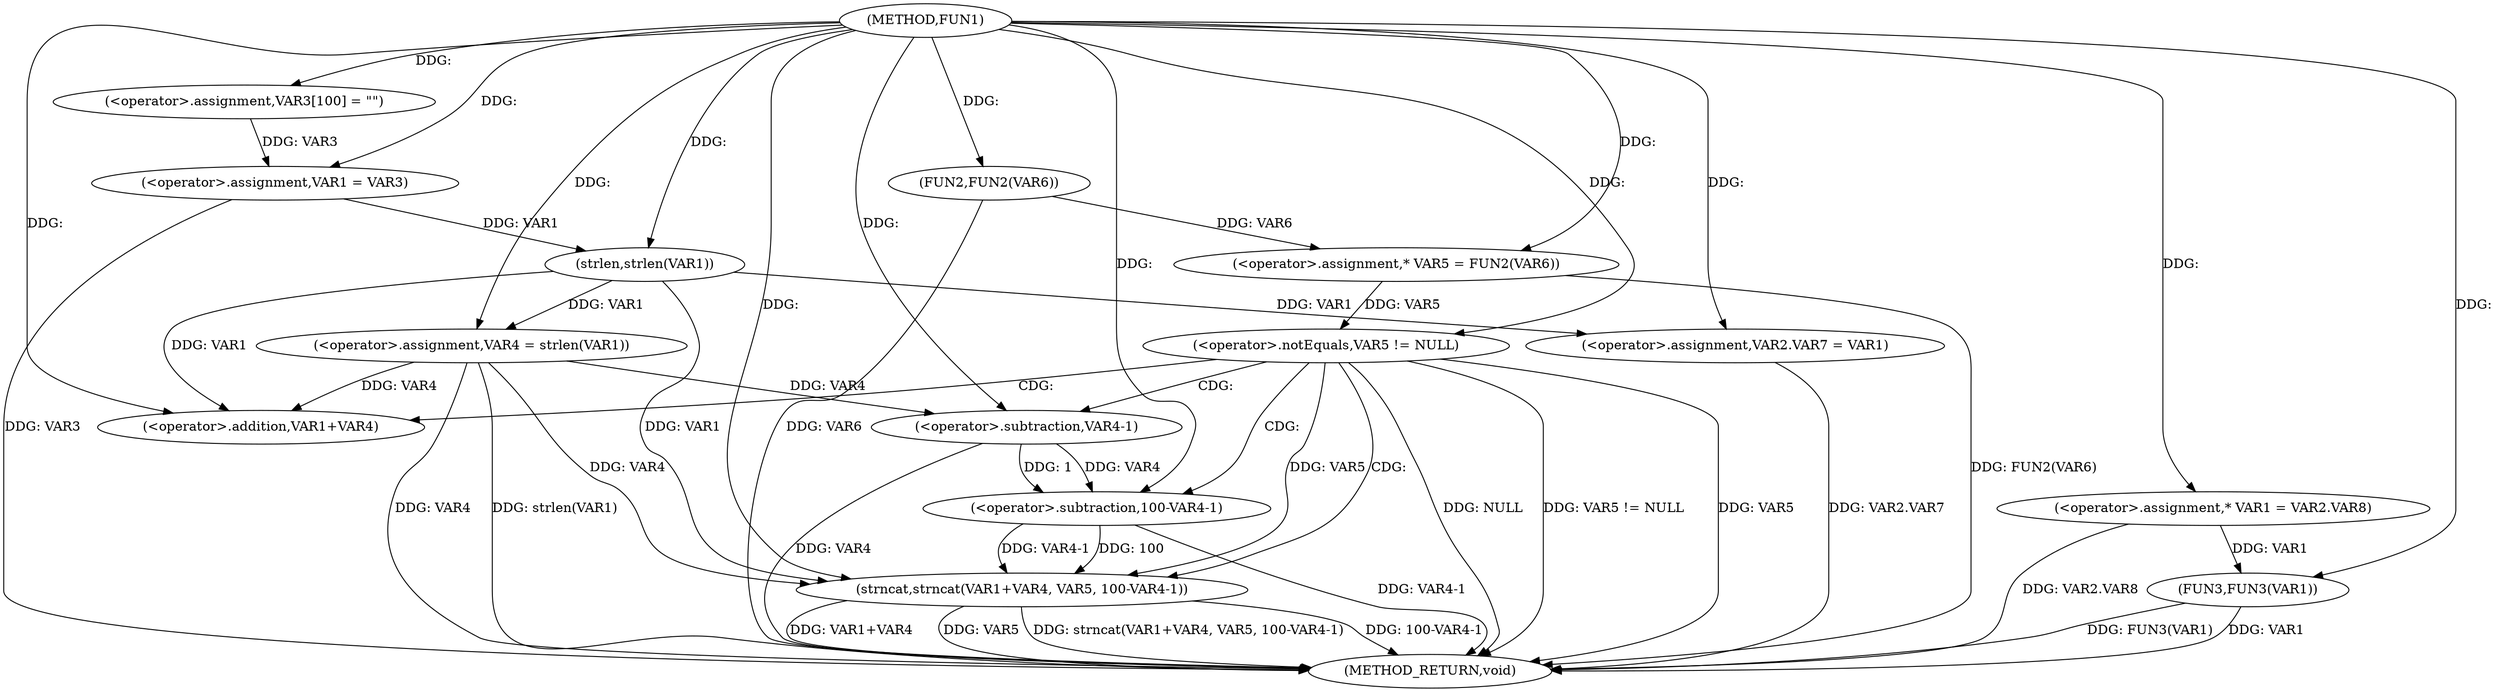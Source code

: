 digraph FUN1 {  
"1000100" [label = "(METHOD,FUN1)" ]
"1000151" [label = "(METHOD_RETURN,void)" ]
"1000105" [label = "(<operator>.assignment,VAR3[100] = \"\")" ]
"1000108" [label = "(<operator>.assignment,VAR1 = VAR3)" ]
"1000113" [label = "(<operator>.assignment,VAR4 = strlen(VAR1))" ]
"1000115" [label = "(strlen,strlen(VAR1))" ]
"1000118" [label = "(<operator>.assignment,* VAR5 = FUN2(VAR6))" ]
"1000120" [label = "(FUN2,FUN2(VAR6))" ]
"1000123" [label = "(<operator>.notEquals,VAR5 != NULL)" ]
"1000127" [label = "(strncat,strncat(VAR1+VAR4, VAR5, 100-VAR4-1))" ]
"1000128" [label = "(<operator>.addition,VAR1+VAR4)" ]
"1000132" [label = "(<operator>.subtraction,100-VAR4-1)" ]
"1000134" [label = "(<operator>.subtraction,VAR4-1)" ]
"1000137" [label = "(<operator>.assignment,VAR2.VAR7 = VAR1)" ]
"1000144" [label = "(<operator>.assignment,* VAR1 = VAR2.VAR8)" ]
"1000149" [label = "(FUN3,FUN3(VAR1))" ]
  "1000123" -> "1000151"  [ label = "DDG: NULL"] 
  "1000113" -> "1000151"  [ label = "DDG: VAR4"] 
  "1000149" -> "1000151"  [ label = "DDG: FUN3(VAR1)"] 
  "1000127" -> "1000151"  [ label = "DDG: strncat(VAR1+VAR4, VAR5, 100-VAR4-1)"] 
  "1000149" -> "1000151"  [ label = "DDG: VAR1"] 
  "1000144" -> "1000151"  [ label = "DDG: VAR2.VAR8"] 
  "1000123" -> "1000151"  [ label = "DDG: VAR5 != NULL"] 
  "1000127" -> "1000151"  [ label = "DDG: 100-VAR4-1"] 
  "1000132" -> "1000151"  [ label = "DDG: VAR4-1"] 
  "1000113" -> "1000151"  [ label = "DDG: strlen(VAR1)"] 
  "1000120" -> "1000151"  [ label = "DDG: VAR6"] 
  "1000134" -> "1000151"  [ label = "DDG: VAR4"] 
  "1000108" -> "1000151"  [ label = "DDG: VAR3"] 
  "1000118" -> "1000151"  [ label = "DDG: FUN2(VAR6)"] 
  "1000127" -> "1000151"  [ label = "DDG: VAR1+VAR4"] 
  "1000137" -> "1000151"  [ label = "DDG: VAR2.VAR7"] 
  "1000127" -> "1000151"  [ label = "DDG: VAR5"] 
  "1000123" -> "1000151"  [ label = "DDG: VAR5"] 
  "1000100" -> "1000105"  [ label = "DDG: "] 
  "1000105" -> "1000108"  [ label = "DDG: VAR3"] 
  "1000100" -> "1000108"  [ label = "DDG: "] 
  "1000115" -> "1000113"  [ label = "DDG: VAR1"] 
  "1000100" -> "1000113"  [ label = "DDG: "] 
  "1000108" -> "1000115"  [ label = "DDG: VAR1"] 
  "1000100" -> "1000115"  [ label = "DDG: "] 
  "1000120" -> "1000118"  [ label = "DDG: VAR6"] 
  "1000100" -> "1000118"  [ label = "DDG: "] 
  "1000100" -> "1000120"  [ label = "DDG: "] 
  "1000118" -> "1000123"  [ label = "DDG: VAR5"] 
  "1000100" -> "1000123"  [ label = "DDG: "] 
  "1000115" -> "1000127"  [ label = "DDG: VAR1"] 
  "1000100" -> "1000127"  [ label = "DDG: "] 
  "1000113" -> "1000127"  [ label = "DDG: VAR4"] 
  "1000115" -> "1000128"  [ label = "DDG: VAR1"] 
  "1000100" -> "1000128"  [ label = "DDG: "] 
  "1000113" -> "1000128"  [ label = "DDG: VAR4"] 
  "1000123" -> "1000127"  [ label = "DDG: VAR5"] 
  "1000132" -> "1000127"  [ label = "DDG: 100"] 
  "1000132" -> "1000127"  [ label = "DDG: VAR4-1"] 
  "1000100" -> "1000132"  [ label = "DDG: "] 
  "1000134" -> "1000132"  [ label = "DDG: VAR4"] 
  "1000134" -> "1000132"  [ label = "DDG: 1"] 
  "1000100" -> "1000134"  [ label = "DDG: "] 
  "1000113" -> "1000134"  [ label = "DDG: VAR4"] 
  "1000115" -> "1000137"  [ label = "DDG: VAR1"] 
  "1000100" -> "1000137"  [ label = "DDG: "] 
  "1000100" -> "1000144"  [ label = "DDG: "] 
  "1000144" -> "1000149"  [ label = "DDG: VAR1"] 
  "1000100" -> "1000149"  [ label = "DDG: "] 
  "1000123" -> "1000132"  [ label = "CDG: "] 
  "1000123" -> "1000128"  [ label = "CDG: "] 
  "1000123" -> "1000127"  [ label = "CDG: "] 
  "1000123" -> "1000134"  [ label = "CDG: "] 
}
